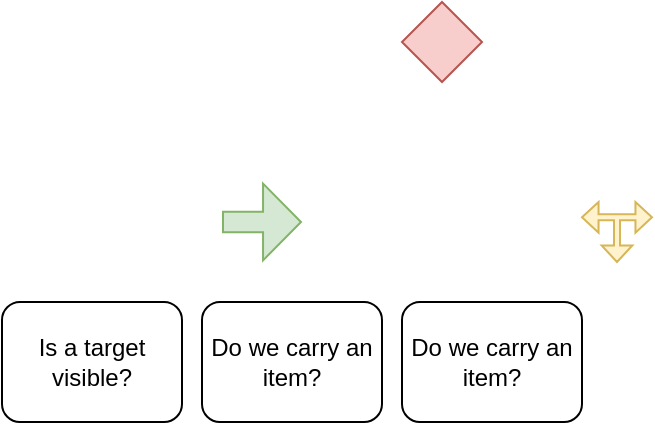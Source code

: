 <mxfile version="21.4.0" type="github">
  <diagram name="Page-1" id="jaeeHZ_dXD9QhLNrf_iC">
    <mxGraphModel dx="500" dy="256" grid="1" gridSize="10" guides="1" tooltips="1" connect="1" arrows="1" fold="1" page="1" pageScale="1" pageWidth="1169" pageHeight="827" math="0" shadow="0">
      <root>
        <mxCell id="0" />
        <mxCell id="1" parent="0" />
        <mxCell id="iSy0yKXPoq1yfuDHaZNE-6" value="" style="shape=flexArrow;endArrow=classic;html=1;rounded=0;endWidth=27.196;endSize=5.992;width=10.155;fillColor=#d5e8d4;strokeColor=#82b366;fillStyle=auto;" edge="1" parent="1">
          <mxGeometry width="50" height="50" relative="1" as="geometry">
            <mxPoint x="420" y="120" as="sourcePoint" />
            <mxPoint x="460" y="120" as="targetPoint" />
          </mxGeometry>
        </mxCell>
        <mxCell id="iSy0yKXPoq1yfuDHaZNE-23" value="" style="html=1;shadow=0;dashed=0;align=center;verticalAlign=middle;shape=mxgraph.arrows2.triadArrow;dy=6.16;dx=8.27;arrowHead=15.33;rotation=-180;fillColor=#fff2cc;strokeColor=#d6b656;" vertex="1" parent="1">
          <mxGeometry x="600" y="110" width="35" height="30" as="geometry" />
        </mxCell>
        <mxCell id="iSy0yKXPoq1yfuDHaZNE-28" value="" style="rhombus;whiteSpace=wrap;html=1;fillColor=#f8cecc;strokeColor=#b85450;rounded=0;" vertex="1" parent="1">
          <mxGeometry x="510" y="10" width="40" height="40" as="geometry" />
        </mxCell>
        <mxCell id="iSy0yKXPoq1yfuDHaZNE-30" value="Is a target visible?" style="rounded=1;whiteSpace=wrap;html=1;" vertex="1" parent="1">
          <mxGeometry x="310" y="160" width="90" height="60" as="geometry" />
        </mxCell>
        <mxCell id="iSy0yKXPoq1yfuDHaZNE-31" value="Do we carry an item?" style="rounded=1;whiteSpace=wrap;html=1;" vertex="1" parent="1">
          <mxGeometry x="410" y="160" width="90" height="60" as="geometry" />
        </mxCell>
        <mxCell id="iSy0yKXPoq1yfuDHaZNE-32" value="Do we carry an item?" style="rounded=1;whiteSpace=wrap;html=1;" vertex="1" parent="1">
          <mxGeometry x="510" y="160" width="90" height="60" as="geometry" />
        </mxCell>
      </root>
    </mxGraphModel>
  </diagram>
</mxfile>

